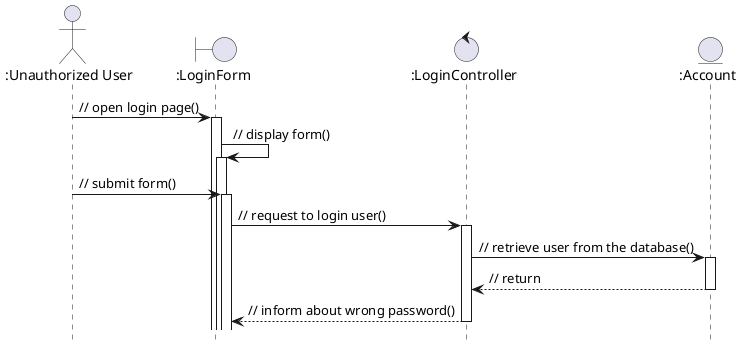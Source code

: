 @startuml
hide footbox
autoactivate on
actor ":Unauthorized User" as usr
boundary ":LoginForm" as form
control ":LoginController" as ctl
entity ":Account" as acc

usr -> form: // open login page()
form -> form: // display form()
usr -> form: // submit form()
form -> ctl: // request to login user()
ctl -> acc: // retrieve user from the database()
ctl <-- acc: // return
form <-- ctl: // inform about wrong password()
@enduml
